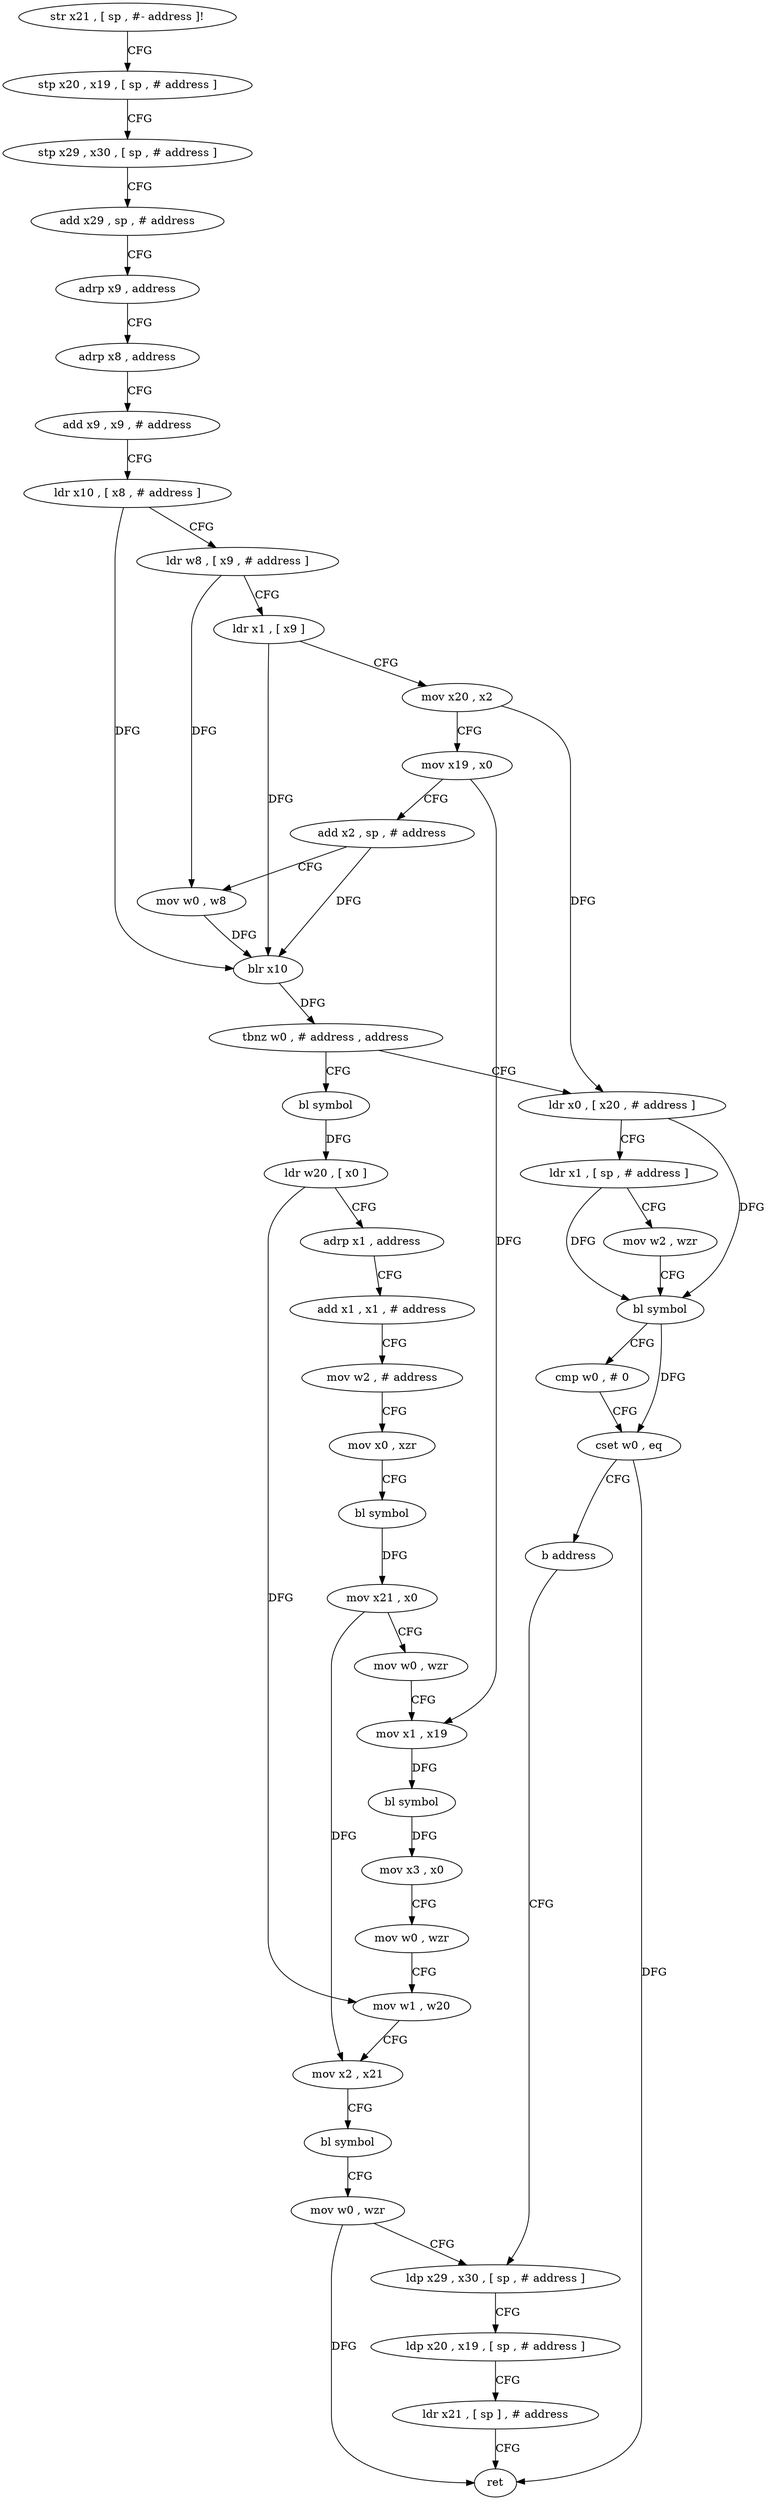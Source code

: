 digraph "func" {
"4216680" [label = "str x21 , [ sp , #- address ]!" ]
"4216684" [label = "stp x20 , x19 , [ sp , # address ]" ]
"4216688" [label = "stp x29 , x30 , [ sp , # address ]" ]
"4216692" [label = "add x29 , sp , # address" ]
"4216696" [label = "adrp x9 , address" ]
"4216700" [label = "adrp x8 , address" ]
"4216704" [label = "add x9 , x9 , # address" ]
"4216708" [label = "ldr x10 , [ x8 , # address ]" ]
"4216712" [label = "ldr w8 , [ x9 , # address ]" ]
"4216716" [label = "ldr x1 , [ x9 ]" ]
"4216720" [label = "mov x20 , x2" ]
"4216724" [label = "mov x19 , x0" ]
"4216728" [label = "add x2 , sp , # address" ]
"4216732" [label = "mov w0 , w8" ]
"4216736" [label = "blr x10" ]
"4216740" [label = "tbnz w0 , # address , address" ]
"4216772" [label = "bl symbol" ]
"4216744" [label = "ldr x0 , [ x20 , # address ]" ]
"4216776" [label = "ldr w20 , [ x0 ]" ]
"4216780" [label = "adrp x1 , address" ]
"4216784" [label = "add x1 , x1 , # address" ]
"4216788" [label = "mov w2 , # address" ]
"4216792" [label = "mov x0 , xzr" ]
"4216796" [label = "bl symbol" ]
"4216800" [label = "mov x21 , x0" ]
"4216804" [label = "mov w0 , wzr" ]
"4216808" [label = "mov x1 , x19" ]
"4216812" [label = "bl symbol" ]
"4216816" [label = "mov x3 , x0" ]
"4216820" [label = "mov w0 , wzr" ]
"4216824" [label = "mov w1 , w20" ]
"4216828" [label = "mov x2 , x21" ]
"4216832" [label = "bl symbol" ]
"4216836" [label = "mov w0 , wzr" ]
"4216840" [label = "ldp x29 , x30 , [ sp , # address ]" ]
"4216748" [label = "ldr x1 , [ sp , # address ]" ]
"4216752" [label = "mov w2 , wzr" ]
"4216756" [label = "bl symbol" ]
"4216760" [label = "cmp w0 , # 0" ]
"4216764" [label = "cset w0 , eq" ]
"4216768" [label = "b address" ]
"4216844" [label = "ldp x20 , x19 , [ sp , # address ]" ]
"4216848" [label = "ldr x21 , [ sp ] , # address" ]
"4216852" [label = "ret" ]
"4216680" -> "4216684" [ label = "CFG" ]
"4216684" -> "4216688" [ label = "CFG" ]
"4216688" -> "4216692" [ label = "CFG" ]
"4216692" -> "4216696" [ label = "CFG" ]
"4216696" -> "4216700" [ label = "CFG" ]
"4216700" -> "4216704" [ label = "CFG" ]
"4216704" -> "4216708" [ label = "CFG" ]
"4216708" -> "4216712" [ label = "CFG" ]
"4216708" -> "4216736" [ label = "DFG" ]
"4216712" -> "4216716" [ label = "CFG" ]
"4216712" -> "4216732" [ label = "DFG" ]
"4216716" -> "4216720" [ label = "CFG" ]
"4216716" -> "4216736" [ label = "DFG" ]
"4216720" -> "4216724" [ label = "CFG" ]
"4216720" -> "4216744" [ label = "DFG" ]
"4216724" -> "4216728" [ label = "CFG" ]
"4216724" -> "4216808" [ label = "DFG" ]
"4216728" -> "4216732" [ label = "CFG" ]
"4216728" -> "4216736" [ label = "DFG" ]
"4216732" -> "4216736" [ label = "DFG" ]
"4216736" -> "4216740" [ label = "DFG" ]
"4216740" -> "4216772" [ label = "CFG" ]
"4216740" -> "4216744" [ label = "CFG" ]
"4216772" -> "4216776" [ label = "DFG" ]
"4216744" -> "4216748" [ label = "CFG" ]
"4216744" -> "4216756" [ label = "DFG" ]
"4216776" -> "4216780" [ label = "CFG" ]
"4216776" -> "4216824" [ label = "DFG" ]
"4216780" -> "4216784" [ label = "CFG" ]
"4216784" -> "4216788" [ label = "CFG" ]
"4216788" -> "4216792" [ label = "CFG" ]
"4216792" -> "4216796" [ label = "CFG" ]
"4216796" -> "4216800" [ label = "DFG" ]
"4216800" -> "4216804" [ label = "CFG" ]
"4216800" -> "4216828" [ label = "DFG" ]
"4216804" -> "4216808" [ label = "CFG" ]
"4216808" -> "4216812" [ label = "DFG" ]
"4216812" -> "4216816" [ label = "DFG" ]
"4216816" -> "4216820" [ label = "CFG" ]
"4216820" -> "4216824" [ label = "CFG" ]
"4216824" -> "4216828" [ label = "CFG" ]
"4216828" -> "4216832" [ label = "CFG" ]
"4216832" -> "4216836" [ label = "CFG" ]
"4216836" -> "4216840" [ label = "CFG" ]
"4216836" -> "4216852" [ label = "DFG" ]
"4216840" -> "4216844" [ label = "CFG" ]
"4216748" -> "4216752" [ label = "CFG" ]
"4216748" -> "4216756" [ label = "DFG" ]
"4216752" -> "4216756" [ label = "CFG" ]
"4216756" -> "4216760" [ label = "CFG" ]
"4216756" -> "4216764" [ label = "DFG" ]
"4216760" -> "4216764" [ label = "CFG" ]
"4216764" -> "4216768" [ label = "CFG" ]
"4216764" -> "4216852" [ label = "DFG" ]
"4216768" -> "4216840" [ label = "CFG" ]
"4216844" -> "4216848" [ label = "CFG" ]
"4216848" -> "4216852" [ label = "CFG" ]
}
